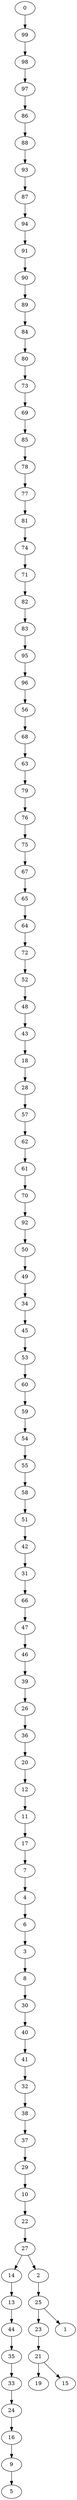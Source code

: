 digraph {
	0 [label=0]
	99 [label=99]
	98 [label=98]
	97 [label=97]
	86 [label=86]
	88 [label=88]
	93 [label=93]
	87 [label=87]
	94 [label=94]
	91 [label=91]
	90 [label=90]
	89 [label=89]
	84 [label=84]
	80 [label=80]
	73 [label=73]
	69 [label=69]
	85 [label=85]
	78 [label=78]
	77 [label=77]
	81 [label=81]
	74 [label=74]
	71 [label=71]
	82 [label=82]
	83 [label=83]
	95 [label=95]
	96 [label=96]
	56 [label=56]
	68 [label=68]
	63 [label=63]
	79 [label=79]
	76 [label=76]
	75 [label=75]
	67 [label=67]
	65 [label=65]
	64 [label=64]
	72 [label=72]
	52 [label=52]
	48 [label=48]
	43 [label=43]
	18 [label=18]
	28 [label=28]
	57 [label=57]
	62 [label=62]
	61 [label=61]
	70 [label=70]
	92 [label=92]
	50 [label=50]
	49 [label=49]
	34 [label=34]
	45 [label=45]
	53 [label=53]
	60 [label=60]
	59 [label=59]
	54 [label=54]
	55 [label=55]
	58 [label=58]
	51 [label=51]
	42 [label=42]
	31 [label=31]
	66 [label=66]
	47 [label=47]
	46 [label=46]
	39 [label=39]
	26 [label=26]
	36 [label=36]
	20 [label=20]
	12 [label=12]
	11 [label=11]
	17 [label=17]
	7 [label=7]
	4 [label=4]
	6 [label=6]
	3 [label=3]
	8 [label=8]
	30 [label=30]
	40 [label=40]
	41 [label=41]
	32 [label=32]
	38 [label=38]
	37 [label=37]
	29 [label=29]
	10 [label=10]
	22 [label=22]
	27 [label=27]
	14 [label=14]
	13 [label=13]
	44 [label=44]
	35 [label=35]
	33 [label=33]
	24 [label=24]
	16 [label=16]
	9 [label=9]
	5 [label=5]
	2 [label=2]
	25 [label=25]
	23 [label=23]
	21 [label=21]
	19 [label=19]
	15 [label=15]
	1 [label=1]
	0 -> 99
	99 -> 98
	98 -> 97
	97 -> 86
	86 -> 88
	88 -> 93
	93 -> 87
	87 -> 94
	94 -> 91
	91 -> 90
	90 -> 89
	89 -> 84
	84 -> 80
	80 -> 73
	73 -> 69
	69 -> 85
	85 -> 78
	78 -> 77
	77 -> 81
	81 -> 74
	74 -> 71
	71 -> 82
	82 -> 83
	83 -> 95
	95 -> 96
	96 -> 56
	56 -> 68
	68 -> 63
	63 -> 79
	79 -> 76
	76 -> 75
	75 -> 67
	67 -> 65
	65 -> 64
	64 -> 72
	72 -> 52
	52 -> 48
	48 -> 43
	43 -> 18
	18 -> 28
	28 -> 57
	57 -> 62
	62 -> 61
	61 -> 70
	70 -> 92
	92 -> 50
	50 -> 49
	49 -> 34
	34 -> 45
	45 -> 53
	53 -> 60
	60 -> 59
	59 -> 54
	54 -> 55
	55 -> 58
	58 -> 51
	51 -> 42
	42 -> 31
	31 -> 66
	66 -> 47
	47 -> 46
	46 -> 39
	39 -> 26
	26 -> 36
	36 -> 20
	20 -> 12
	12 -> 11
	11 -> 17
	17 -> 7
	7 -> 4
	4 -> 6
	6 -> 3
	3 -> 8
	8 -> 30
	30 -> 40
	40 -> 41
	41 -> 32
	32 -> 38
	38 -> 37
	37 -> 29
	29 -> 10
	10 -> 22
	22 -> 27
	27 -> 14
	14 -> 13
	13 -> 44
	44 -> 35
	35 -> 33
	33 -> 24
	24 -> 16
	16 -> 9
	9 -> 5
	27 -> 2
	2 -> 25
	25 -> 23
	23 -> 21
	21 -> 19
	21 -> 15
	25 -> 1
}
